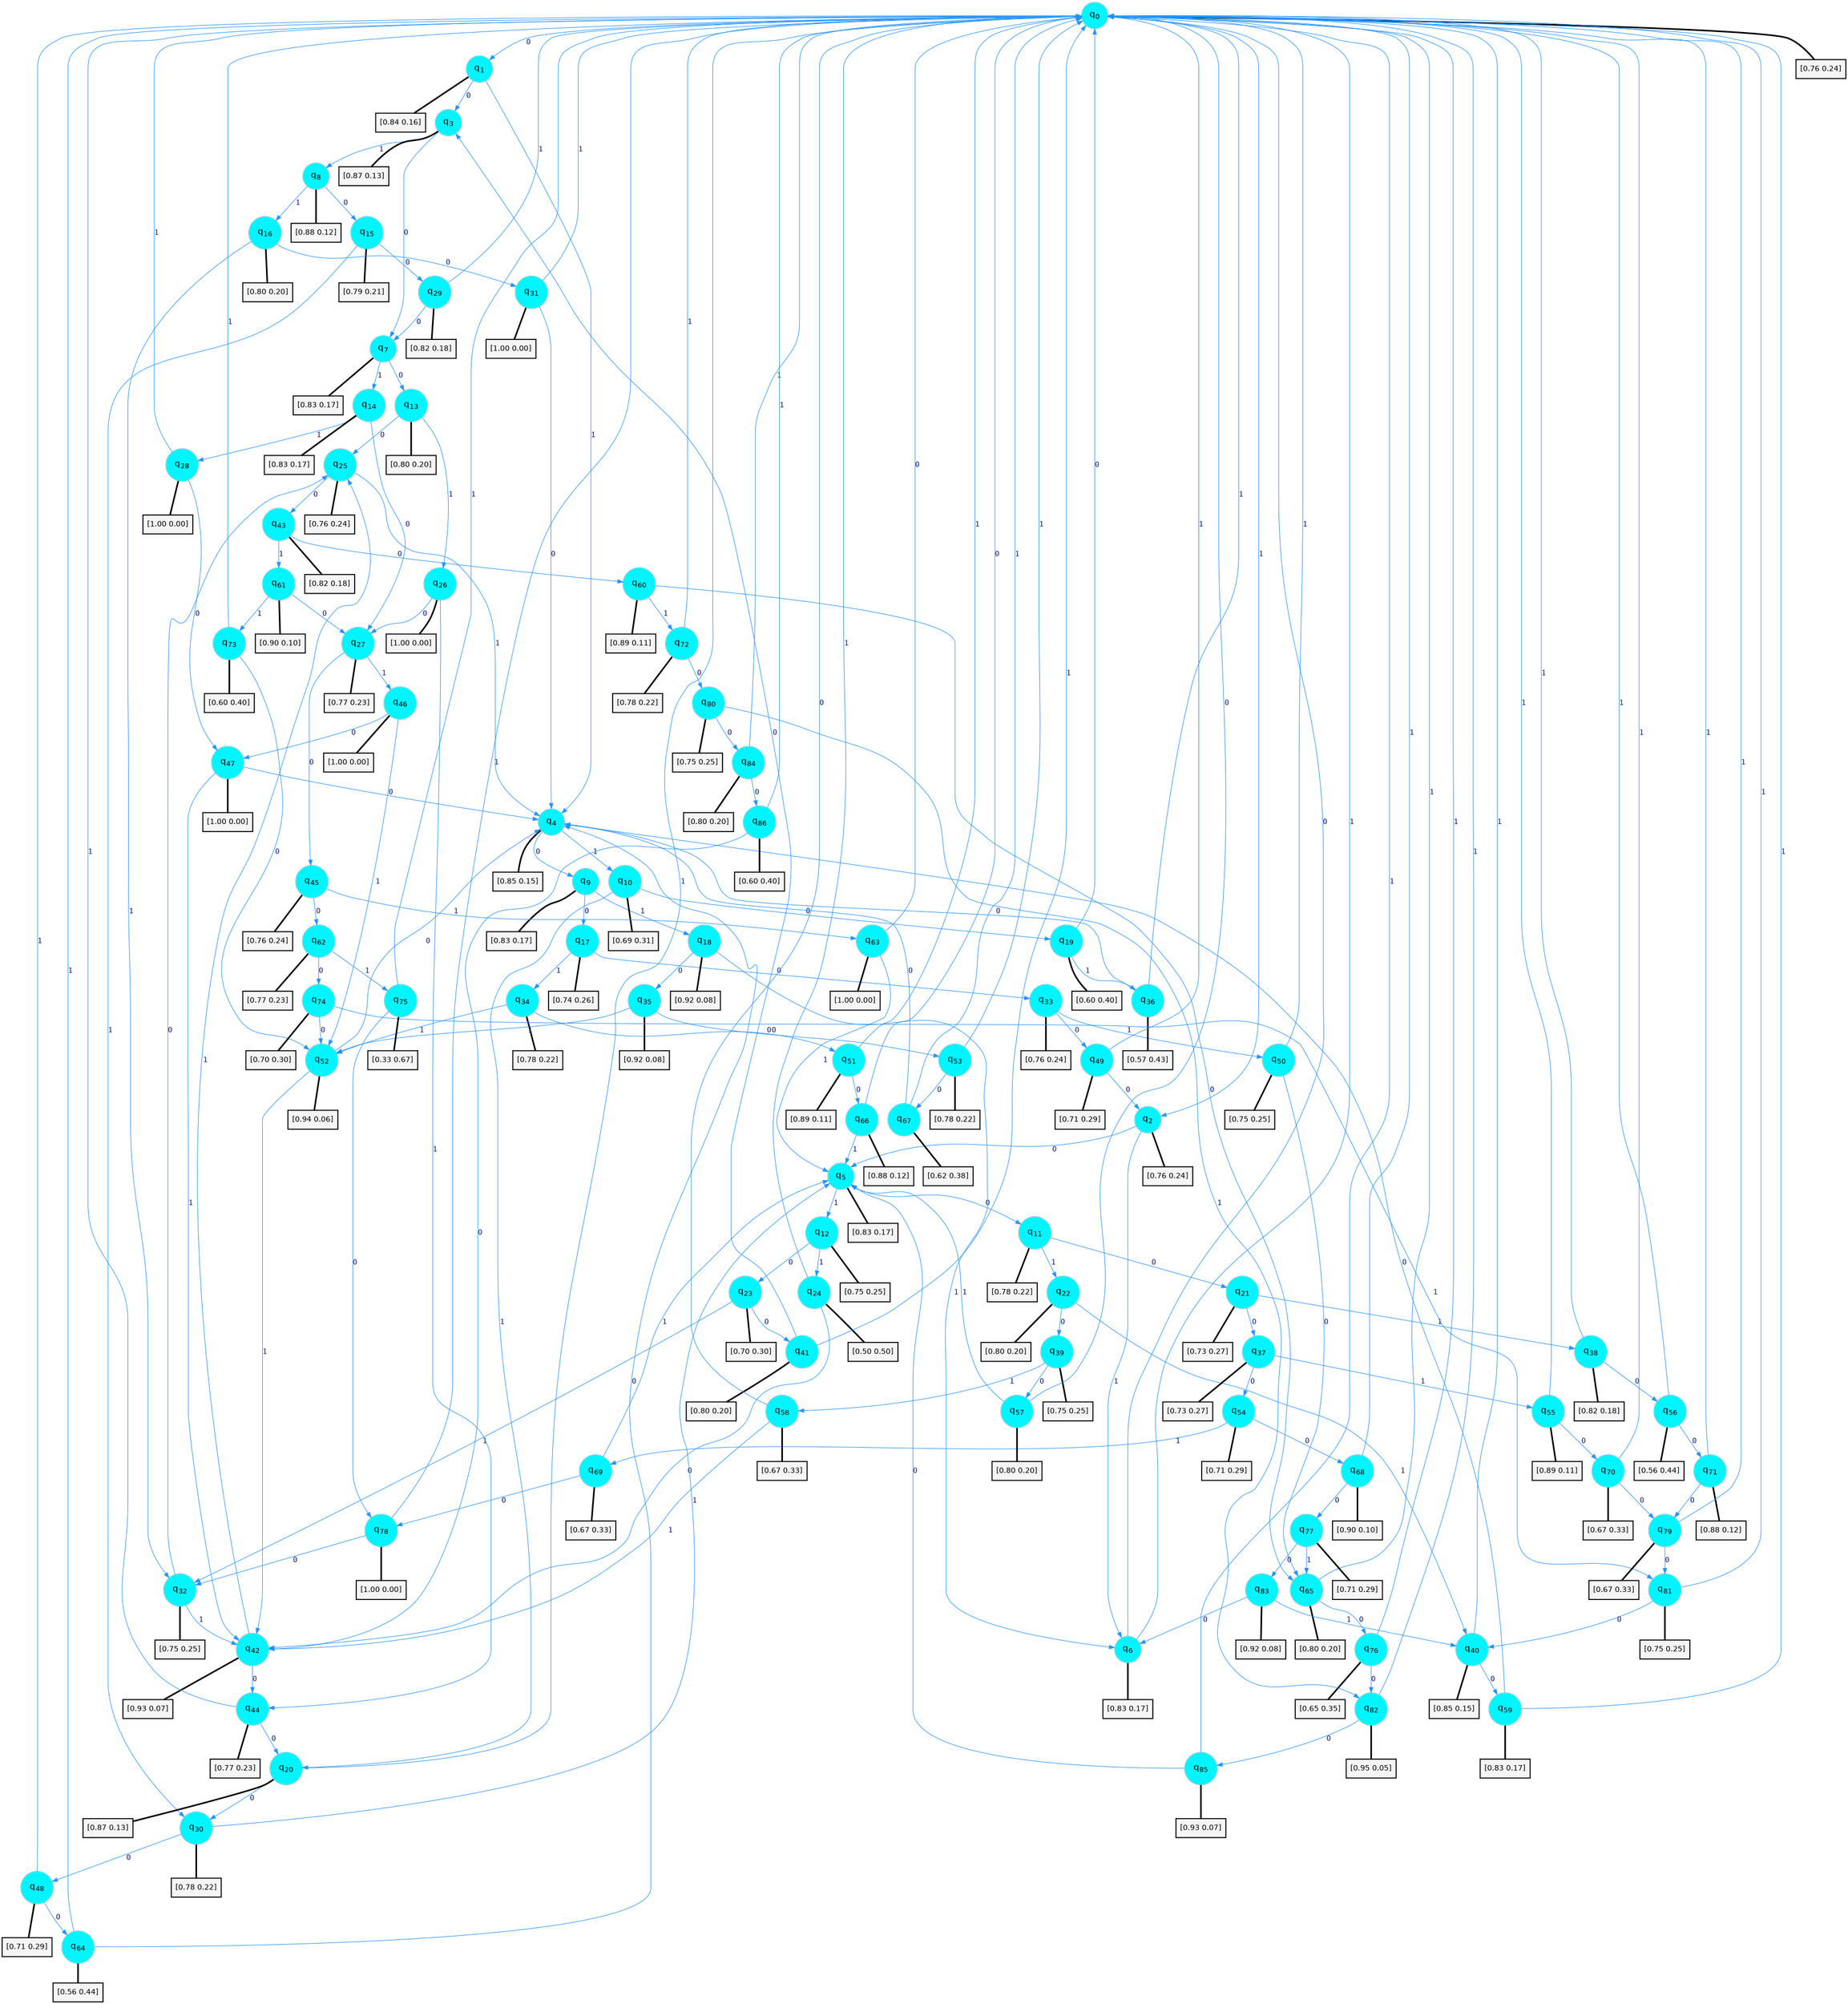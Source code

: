 digraph G {
graph [
bgcolor=transparent, dpi=300, rankdir=TD, size="40,25"];
node [
color=gray, fillcolor=turquoise1, fontcolor=black, fontname=Helvetica, fontsize=16, fontweight=bold, shape=circle, style=filled];
edge [
arrowsize=1, color=dodgerblue1, fontcolor=midnightblue, fontname=courier, fontweight=bold, penwidth=1, style=solid, weight=20];
0[label=<q<SUB>0</SUB>>];
1[label=<q<SUB>1</SUB>>];
2[label=<q<SUB>2</SUB>>];
3[label=<q<SUB>3</SUB>>];
4[label=<q<SUB>4</SUB>>];
5[label=<q<SUB>5</SUB>>];
6[label=<q<SUB>6</SUB>>];
7[label=<q<SUB>7</SUB>>];
8[label=<q<SUB>8</SUB>>];
9[label=<q<SUB>9</SUB>>];
10[label=<q<SUB>10</SUB>>];
11[label=<q<SUB>11</SUB>>];
12[label=<q<SUB>12</SUB>>];
13[label=<q<SUB>13</SUB>>];
14[label=<q<SUB>14</SUB>>];
15[label=<q<SUB>15</SUB>>];
16[label=<q<SUB>16</SUB>>];
17[label=<q<SUB>17</SUB>>];
18[label=<q<SUB>18</SUB>>];
19[label=<q<SUB>19</SUB>>];
20[label=<q<SUB>20</SUB>>];
21[label=<q<SUB>21</SUB>>];
22[label=<q<SUB>22</SUB>>];
23[label=<q<SUB>23</SUB>>];
24[label=<q<SUB>24</SUB>>];
25[label=<q<SUB>25</SUB>>];
26[label=<q<SUB>26</SUB>>];
27[label=<q<SUB>27</SUB>>];
28[label=<q<SUB>28</SUB>>];
29[label=<q<SUB>29</SUB>>];
30[label=<q<SUB>30</SUB>>];
31[label=<q<SUB>31</SUB>>];
32[label=<q<SUB>32</SUB>>];
33[label=<q<SUB>33</SUB>>];
34[label=<q<SUB>34</SUB>>];
35[label=<q<SUB>35</SUB>>];
36[label=<q<SUB>36</SUB>>];
37[label=<q<SUB>37</SUB>>];
38[label=<q<SUB>38</SUB>>];
39[label=<q<SUB>39</SUB>>];
40[label=<q<SUB>40</SUB>>];
41[label=<q<SUB>41</SUB>>];
42[label=<q<SUB>42</SUB>>];
43[label=<q<SUB>43</SUB>>];
44[label=<q<SUB>44</SUB>>];
45[label=<q<SUB>45</SUB>>];
46[label=<q<SUB>46</SUB>>];
47[label=<q<SUB>47</SUB>>];
48[label=<q<SUB>48</SUB>>];
49[label=<q<SUB>49</SUB>>];
50[label=<q<SUB>50</SUB>>];
51[label=<q<SUB>51</SUB>>];
52[label=<q<SUB>52</SUB>>];
53[label=<q<SUB>53</SUB>>];
54[label=<q<SUB>54</SUB>>];
55[label=<q<SUB>55</SUB>>];
56[label=<q<SUB>56</SUB>>];
57[label=<q<SUB>57</SUB>>];
58[label=<q<SUB>58</SUB>>];
59[label=<q<SUB>59</SUB>>];
60[label=<q<SUB>60</SUB>>];
61[label=<q<SUB>61</SUB>>];
62[label=<q<SUB>62</SUB>>];
63[label=<q<SUB>63</SUB>>];
64[label=<q<SUB>64</SUB>>];
65[label=<q<SUB>65</SUB>>];
66[label=<q<SUB>66</SUB>>];
67[label=<q<SUB>67</SUB>>];
68[label=<q<SUB>68</SUB>>];
69[label=<q<SUB>69</SUB>>];
70[label=<q<SUB>70</SUB>>];
71[label=<q<SUB>71</SUB>>];
72[label=<q<SUB>72</SUB>>];
73[label=<q<SUB>73</SUB>>];
74[label=<q<SUB>74</SUB>>];
75[label=<q<SUB>75</SUB>>];
76[label=<q<SUB>76</SUB>>];
77[label=<q<SUB>77</SUB>>];
78[label=<q<SUB>78</SUB>>];
79[label=<q<SUB>79</SUB>>];
80[label=<q<SUB>80</SUB>>];
81[label=<q<SUB>81</SUB>>];
82[label=<q<SUB>82</SUB>>];
83[label=<q<SUB>83</SUB>>];
84[label=<q<SUB>84</SUB>>];
85[label=<q<SUB>85</SUB>>];
86[label=<q<SUB>86</SUB>>];
87[label="[0.76 0.24]", shape=box,fontcolor=black, fontname=Helvetica, fontsize=14, penwidth=2, fillcolor=whitesmoke,color=black];
88[label="[0.84 0.16]", shape=box,fontcolor=black, fontname=Helvetica, fontsize=14, penwidth=2, fillcolor=whitesmoke,color=black];
89[label="[0.76 0.24]", shape=box,fontcolor=black, fontname=Helvetica, fontsize=14, penwidth=2, fillcolor=whitesmoke,color=black];
90[label="[0.87 0.13]", shape=box,fontcolor=black, fontname=Helvetica, fontsize=14, penwidth=2, fillcolor=whitesmoke,color=black];
91[label="[0.85 0.15]", shape=box,fontcolor=black, fontname=Helvetica, fontsize=14, penwidth=2, fillcolor=whitesmoke,color=black];
92[label="[0.83 0.17]", shape=box,fontcolor=black, fontname=Helvetica, fontsize=14, penwidth=2, fillcolor=whitesmoke,color=black];
93[label="[0.83 0.17]", shape=box,fontcolor=black, fontname=Helvetica, fontsize=14, penwidth=2, fillcolor=whitesmoke,color=black];
94[label="[0.83 0.17]", shape=box,fontcolor=black, fontname=Helvetica, fontsize=14, penwidth=2, fillcolor=whitesmoke,color=black];
95[label="[0.88 0.12]", shape=box,fontcolor=black, fontname=Helvetica, fontsize=14, penwidth=2, fillcolor=whitesmoke,color=black];
96[label="[0.83 0.17]", shape=box,fontcolor=black, fontname=Helvetica, fontsize=14, penwidth=2, fillcolor=whitesmoke,color=black];
97[label="[0.69 0.31]", shape=box,fontcolor=black, fontname=Helvetica, fontsize=14, penwidth=2, fillcolor=whitesmoke,color=black];
98[label="[0.78 0.22]", shape=box,fontcolor=black, fontname=Helvetica, fontsize=14, penwidth=2, fillcolor=whitesmoke,color=black];
99[label="[0.75 0.25]", shape=box,fontcolor=black, fontname=Helvetica, fontsize=14, penwidth=2, fillcolor=whitesmoke,color=black];
100[label="[0.80 0.20]", shape=box,fontcolor=black, fontname=Helvetica, fontsize=14, penwidth=2, fillcolor=whitesmoke,color=black];
101[label="[0.83 0.17]", shape=box,fontcolor=black, fontname=Helvetica, fontsize=14, penwidth=2, fillcolor=whitesmoke,color=black];
102[label="[0.79 0.21]", shape=box,fontcolor=black, fontname=Helvetica, fontsize=14, penwidth=2, fillcolor=whitesmoke,color=black];
103[label="[0.80 0.20]", shape=box,fontcolor=black, fontname=Helvetica, fontsize=14, penwidth=2, fillcolor=whitesmoke,color=black];
104[label="[0.74 0.26]", shape=box,fontcolor=black, fontname=Helvetica, fontsize=14, penwidth=2, fillcolor=whitesmoke,color=black];
105[label="[0.92 0.08]", shape=box,fontcolor=black, fontname=Helvetica, fontsize=14, penwidth=2, fillcolor=whitesmoke,color=black];
106[label="[0.60 0.40]", shape=box,fontcolor=black, fontname=Helvetica, fontsize=14, penwidth=2, fillcolor=whitesmoke,color=black];
107[label="[0.87 0.13]", shape=box,fontcolor=black, fontname=Helvetica, fontsize=14, penwidth=2, fillcolor=whitesmoke,color=black];
108[label="[0.73 0.27]", shape=box,fontcolor=black, fontname=Helvetica, fontsize=14, penwidth=2, fillcolor=whitesmoke,color=black];
109[label="[0.80 0.20]", shape=box,fontcolor=black, fontname=Helvetica, fontsize=14, penwidth=2, fillcolor=whitesmoke,color=black];
110[label="[0.70 0.30]", shape=box,fontcolor=black, fontname=Helvetica, fontsize=14, penwidth=2, fillcolor=whitesmoke,color=black];
111[label="[0.50 0.50]", shape=box,fontcolor=black, fontname=Helvetica, fontsize=14, penwidth=2, fillcolor=whitesmoke,color=black];
112[label="[0.76 0.24]", shape=box,fontcolor=black, fontname=Helvetica, fontsize=14, penwidth=2, fillcolor=whitesmoke,color=black];
113[label="[1.00 0.00]", shape=box,fontcolor=black, fontname=Helvetica, fontsize=14, penwidth=2, fillcolor=whitesmoke,color=black];
114[label="[0.77 0.23]", shape=box,fontcolor=black, fontname=Helvetica, fontsize=14, penwidth=2, fillcolor=whitesmoke,color=black];
115[label="[1.00 0.00]", shape=box,fontcolor=black, fontname=Helvetica, fontsize=14, penwidth=2, fillcolor=whitesmoke,color=black];
116[label="[0.82 0.18]", shape=box,fontcolor=black, fontname=Helvetica, fontsize=14, penwidth=2, fillcolor=whitesmoke,color=black];
117[label="[0.78 0.22]", shape=box,fontcolor=black, fontname=Helvetica, fontsize=14, penwidth=2, fillcolor=whitesmoke,color=black];
118[label="[1.00 0.00]", shape=box,fontcolor=black, fontname=Helvetica, fontsize=14, penwidth=2, fillcolor=whitesmoke,color=black];
119[label="[0.75 0.25]", shape=box,fontcolor=black, fontname=Helvetica, fontsize=14, penwidth=2, fillcolor=whitesmoke,color=black];
120[label="[0.76 0.24]", shape=box,fontcolor=black, fontname=Helvetica, fontsize=14, penwidth=2, fillcolor=whitesmoke,color=black];
121[label="[0.78 0.22]", shape=box,fontcolor=black, fontname=Helvetica, fontsize=14, penwidth=2, fillcolor=whitesmoke,color=black];
122[label="[0.92 0.08]", shape=box,fontcolor=black, fontname=Helvetica, fontsize=14, penwidth=2, fillcolor=whitesmoke,color=black];
123[label="[0.57 0.43]", shape=box,fontcolor=black, fontname=Helvetica, fontsize=14, penwidth=2, fillcolor=whitesmoke,color=black];
124[label="[0.73 0.27]", shape=box,fontcolor=black, fontname=Helvetica, fontsize=14, penwidth=2, fillcolor=whitesmoke,color=black];
125[label="[0.82 0.18]", shape=box,fontcolor=black, fontname=Helvetica, fontsize=14, penwidth=2, fillcolor=whitesmoke,color=black];
126[label="[0.75 0.25]", shape=box,fontcolor=black, fontname=Helvetica, fontsize=14, penwidth=2, fillcolor=whitesmoke,color=black];
127[label="[0.85 0.15]", shape=box,fontcolor=black, fontname=Helvetica, fontsize=14, penwidth=2, fillcolor=whitesmoke,color=black];
128[label="[0.80 0.20]", shape=box,fontcolor=black, fontname=Helvetica, fontsize=14, penwidth=2, fillcolor=whitesmoke,color=black];
129[label="[0.93 0.07]", shape=box,fontcolor=black, fontname=Helvetica, fontsize=14, penwidth=2, fillcolor=whitesmoke,color=black];
130[label="[0.82 0.18]", shape=box,fontcolor=black, fontname=Helvetica, fontsize=14, penwidth=2, fillcolor=whitesmoke,color=black];
131[label="[0.77 0.23]", shape=box,fontcolor=black, fontname=Helvetica, fontsize=14, penwidth=2, fillcolor=whitesmoke,color=black];
132[label="[0.76 0.24]", shape=box,fontcolor=black, fontname=Helvetica, fontsize=14, penwidth=2, fillcolor=whitesmoke,color=black];
133[label="[1.00 0.00]", shape=box,fontcolor=black, fontname=Helvetica, fontsize=14, penwidth=2, fillcolor=whitesmoke,color=black];
134[label="[1.00 0.00]", shape=box,fontcolor=black, fontname=Helvetica, fontsize=14, penwidth=2, fillcolor=whitesmoke,color=black];
135[label="[0.71 0.29]", shape=box,fontcolor=black, fontname=Helvetica, fontsize=14, penwidth=2, fillcolor=whitesmoke,color=black];
136[label="[0.71 0.29]", shape=box,fontcolor=black, fontname=Helvetica, fontsize=14, penwidth=2, fillcolor=whitesmoke,color=black];
137[label="[0.75 0.25]", shape=box,fontcolor=black, fontname=Helvetica, fontsize=14, penwidth=2, fillcolor=whitesmoke,color=black];
138[label="[0.89 0.11]", shape=box,fontcolor=black, fontname=Helvetica, fontsize=14, penwidth=2, fillcolor=whitesmoke,color=black];
139[label="[0.94 0.06]", shape=box,fontcolor=black, fontname=Helvetica, fontsize=14, penwidth=2, fillcolor=whitesmoke,color=black];
140[label="[0.78 0.22]", shape=box,fontcolor=black, fontname=Helvetica, fontsize=14, penwidth=2, fillcolor=whitesmoke,color=black];
141[label="[0.71 0.29]", shape=box,fontcolor=black, fontname=Helvetica, fontsize=14, penwidth=2, fillcolor=whitesmoke,color=black];
142[label="[0.89 0.11]", shape=box,fontcolor=black, fontname=Helvetica, fontsize=14, penwidth=2, fillcolor=whitesmoke,color=black];
143[label="[0.56 0.44]", shape=box,fontcolor=black, fontname=Helvetica, fontsize=14, penwidth=2, fillcolor=whitesmoke,color=black];
144[label="[0.80 0.20]", shape=box,fontcolor=black, fontname=Helvetica, fontsize=14, penwidth=2, fillcolor=whitesmoke,color=black];
145[label="[0.67 0.33]", shape=box,fontcolor=black, fontname=Helvetica, fontsize=14, penwidth=2, fillcolor=whitesmoke,color=black];
146[label="[0.83 0.17]", shape=box,fontcolor=black, fontname=Helvetica, fontsize=14, penwidth=2, fillcolor=whitesmoke,color=black];
147[label="[0.89 0.11]", shape=box,fontcolor=black, fontname=Helvetica, fontsize=14, penwidth=2, fillcolor=whitesmoke,color=black];
148[label="[0.90 0.10]", shape=box,fontcolor=black, fontname=Helvetica, fontsize=14, penwidth=2, fillcolor=whitesmoke,color=black];
149[label="[0.77 0.23]", shape=box,fontcolor=black, fontname=Helvetica, fontsize=14, penwidth=2, fillcolor=whitesmoke,color=black];
150[label="[1.00 0.00]", shape=box,fontcolor=black, fontname=Helvetica, fontsize=14, penwidth=2, fillcolor=whitesmoke,color=black];
151[label="[0.56 0.44]", shape=box,fontcolor=black, fontname=Helvetica, fontsize=14, penwidth=2, fillcolor=whitesmoke,color=black];
152[label="[0.80 0.20]", shape=box,fontcolor=black, fontname=Helvetica, fontsize=14, penwidth=2, fillcolor=whitesmoke,color=black];
153[label="[0.88 0.12]", shape=box,fontcolor=black, fontname=Helvetica, fontsize=14, penwidth=2, fillcolor=whitesmoke,color=black];
154[label="[0.62 0.38]", shape=box,fontcolor=black, fontname=Helvetica, fontsize=14, penwidth=2, fillcolor=whitesmoke,color=black];
155[label="[0.90 0.10]", shape=box,fontcolor=black, fontname=Helvetica, fontsize=14, penwidth=2, fillcolor=whitesmoke,color=black];
156[label="[0.67 0.33]", shape=box,fontcolor=black, fontname=Helvetica, fontsize=14, penwidth=2, fillcolor=whitesmoke,color=black];
157[label="[0.67 0.33]", shape=box,fontcolor=black, fontname=Helvetica, fontsize=14, penwidth=2, fillcolor=whitesmoke,color=black];
158[label="[0.88 0.12]", shape=box,fontcolor=black, fontname=Helvetica, fontsize=14, penwidth=2, fillcolor=whitesmoke,color=black];
159[label="[0.78 0.22]", shape=box,fontcolor=black, fontname=Helvetica, fontsize=14, penwidth=2, fillcolor=whitesmoke,color=black];
160[label="[0.60 0.40]", shape=box,fontcolor=black, fontname=Helvetica, fontsize=14, penwidth=2, fillcolor=whitesmoke,color=black];
161[label="[0.70 0.30]", shape=box,fontcolor=black, fontname=Helvetica, fontsize=14, penwidth=2, fillcolor=whitesmoke,color=black];
162[label="[0.33 0.67]", shape=box,fontcolor=black, fontname=Helvetica, fontsize=14, penwidth=2, fillcolor=whitesmoke,color=black];
163[label="[0.65 0.35]", shape=box,fontcolor=black, fontname=Helvetica, fontsize=14, penwidth=2, fillcolor=whitesmoke,color=black];
164[label="[0.71 0.29]", shape=box,fontcolor=black, fontname=Helvetica, fontsize=14, penwidth=2, fillcolor=whitesmoke,color=black];
165[label="[1.00 0.00]", shape=box,fontcolor=black, fontname=Helvetica, fontsize=14, penwidth=2, fillcolor=whitesmoke,color=black];
166[label="[0.67 0.33]", shape=box,fontcolor=black, fontname=Helvetica, fontsize=14, penwidth=2, fillcolor=whitesmoke,color=black];
167[label="[0.75 0.25]", shape=box,fontcolor=black, fontname=Helvetica, fontsize=14, penwidth=2, fillcolor=whitesmoke,color=black];
168[label="[0.75 0.25]", shape=box,fontcolor=black, fontname=Helvetica, fontsize=14, penwidth=2, fillcolor=whitesmoke,color=black];
169[label="[0.95 0.05]", shape=box,fontcolor=black, fontname=Helvetica, fontsize=14, penwidth=2, fillcolor=whitesmoke,color=black];
170[label="[0.92 0.08]", shape=box,fontcolor=black, fontname=Helvetica, fontsize=14, penwidth=2, fillcolor=whitesmoke,color=black];
171[label="[0.80 0.20]", shape=box,fontcolor=black, fontname=Helvetica, fontsize=14, penwidth=2, fillcolor=whitesmoke,color=black];
172[label="[0.93 0.07]", shape=box,fontcolor=black, fontname=Helvetica, fontsize=14, penwidth=2, fillcolor=whitesmoke,color=black];
173[label="[0.60 0.40]", shape=box,fontcolor=black, fontname=Helvetica, fontsize=14, penwidth=2, fillcolor=whitesmoke,color=black];
0->1 [label=0];
0->2 [label=1];
0->87 [arrowhead=none, penwidth=3,color=black];
1->3 [label=0];
1->4 [label=1];
1->88 [arrowhead=none, penwidth=3,color=black];
2->5 [label=0];
2->6 [label=1];
2->89 [arrowhead=none, penwidth=3,color=black];
3->7 [label=0];
3->8 [label=1];
3->90 [arrowhead=none, penwidth=3,color=black];
4->9 [label=0];
4->10 [label=1];
4->91 [arrowhead=none, penwidth=3,color=black];
5->11 [label=0];
5->12 [label=1];
5->92 [arrowhead=none, penwidth=3,color=black];
6->0 [label=0];
6->0 [label=1];
6->93 [arrowhead=none, penwidth=3,color=black];
7->13 [label=0];
7->14 [label=1];
7->94 [arrowhead=none, penwidth=3,color=black];
8->15 [label=0];
8->16 [label=1];
8->95 [arrowhead=none, penwidth=3,color=black];
9->17 [label=0];
9->18 [label=1];
9->96 [arrowhead=none, penwidth=3,color=black];
10->19 [label=0];
10->20 [label=1];
10->97 [arrowhead=none, penwidth=3,color=black];
11->21 [label=0];
11->22 [label=1];
11->98 [arrowhead=none, penwidth=3,color=black];
12->23 [label=0];
12->24 [label=1];
12->99 [arrowhead=none, penwidth=3,color=black];
13->25 [label=0];
13->26 [label=1];
13->100 [arrowhead=none, penwidth=3,color=black];
14->27 [label=0];
14->28 [label=1];
14->101 [arrowhead=none, penwidth=3,color=black];
15->29 [label=0];
15->30 [label=1];
15->102 [arrowhead=none, penwidth=3,color=black];
16->31 [label=0];
16->32 [label=1];
16->103 [arrowhead=none, penwidth=3,color=black];
17->33 [label=0];
17->34 [label=1];
17->104 [arrowhead=none, penwidth=3,color=black];
18->35 [label=0];
18->6 [label=1];
18->105 [arrowhead=none, penwidth=3,color=black];
19->0 [label=0];
19->36 [label=1];
19->106 [arrowhead=none, penwidth=3,color=black];
20->30 [label=0];
20->0 [label=1];
20->107 [arrowhead=none, penwidth=3,color=black];
21->37 [label=0];
21->38 [label=1];
21->108 [arrowhead=none, penwidth=3,color=black];
22->39 [label=0];
22->40 [label=1];
22->109 [arrowhead=none, penwidth=3,color=black];
23->41 [label=0];
23->32 [label=1];
23->110 [arrowhead=none, penwidth=3,color=black];
24->42 [label=0];
24->0 [label=1];
24->111 [arrowhead=none, penwidth=3,color=black];
25->43 [label=0];
25->4 [label=1];
25->112 [arrowhead=none, penwidth=3,color=black];
26->27 [label=0];
26->44 [label=1];
26->113 [arrowhead=none, penwidth=3,color=black];
27->45 [label=0];
27->46 [label=1];
27->114 [arrowhead=none, penwidth=3,color=black];
28->47 [label=0];
28->0 [label=1];
28->115 [arrowhead=none, penwidth=3,color=black];
29->7 [label=0];
29->0 [label=1];
29->116 [arrowhead=none, penwidth=3,color=black];
30->48 [label=0];
30->5 [label=1];
30->117 [arrowhead=none, penwidth=3,color=black];
31->4 [label=0];
31->0 [label=1];
31->118 [arrowhead=none, penwidth=3,color=black];
32->25 [label=0];
32->42 [label=1];
32->119 [arrowhead=none, penwidth=3,color=black];
33->49 [label=0];
33->50 [label=1];
33->120 [arrowhead=none, penwidth=3,color=black];
34->51 [label=0];
34->52 [label=1];
34->121 [arrowhead=none, penwidth=3,color=black];
35->53 [label=0];
35->52 [label=1];
35->122 [arrowhead=none, penwidth=3,color=black];
36->4 [label=0];
36->0 [label=1];
36->123 [arrowhead=none, penwidth=3,color=black];
37->54 [label=0];
37->55 [label=1];
37->124 [arrowhead=none, penwidth=3,color=black];
38->56 [label=0];
38->0 [label=1];
38->125 [arrowhead=none, penwidth=3,color=black];
39->57 [label=0];
39->58 [label=1];
39->126 [arrowhead=none, penwidth=3,color=black];
40->59 [label=0];
40->0 [label=1];
40->127 [arrowhead=none, penwidth=3,color=black];
41->3 [label=0];
41->0 [label=1];
41->128 [arrowhead=none, penwidth=3,color=black];
42->44 [label=0];
42->25 [label=1];
42->129 [arrowhead=none, penwidth=3,color=black];
43->60 [label=0];
43->61 [label=1];
43->130 [arrowhead=none, penwidth=3,color=black];
44->20 [label=0];
44->0 [label=1];
44->131 [arrowhead=none, penwidth=3,color=black];
45->62 [label=0];
45->63 [label=1];
45->132 [arrowhead=none, penwidth=3,color=black];
46->47 [label=0];
46->52 [label=1];
46->133 [arrowhead=none, penwidth=3,color=black];
47->4 [label=0];
47->42 [label=1];
47->134 [arrowhead=none, penwidth=3,color=black];
48->64 [label=0];
48->0 [label=1];
48->135 [arrowhead=none, penwidth=3,color=black];
49->2 [label=0];
49->0 [label=1];
49->136 [arrowhead=none, penwidth=3,color=black];
50->65 [label=0];
50->0 [label=1];
50->137 [arrowhead=none, penwidth=3,color=black];
51->66 [label=0];
51->0 [label=1];
51->138 [arrowhead=none, penwidth=3,color=black];
52->4 [label=0];
52->42 [label=1];
52->139 [arrowhead=none, penwidth=3,color=black];
53->67 [label=0];
53->0 [label=1];
53->140 [arrowhead=none, penwidth=3,color=black];
54->68 [label=0];
54->69 [label=1];
54->141 [arrowhead=none, penwidth=3,color=black];
55->70 [label=0];
55->0 [label=1];
55->142 [arrowhead=none, penwidth=3,color=black];
56->71 [label=0];
56->0 [label=1];
56->143 [arrowhead=none, penwidth=3,color=black];
57->0 [label=0];
57->5 [label=1];
57->144 [arrowhead=none, penwidth=3,color=black];
58->0 [label=0];
58->42 [label=1];
58->145 [arrowhead=none, penwidth=3,color=black];
59->4 [label=0];
59->0 [label=1];
59->146 [arrowhead=none, penwidth=3,color=black];
60->65 [label=0];
60->72 [label=1];
60->147 [arrowhead=none, penwidth=3,color=black];
61->27 [label=0];
61->73 [label=1];
61->148 [arrowhead=none, penwidth=3,color=black];
62->74 [label=0];
62->75 [label=1];
62->149 [arrowhead=none, penwidth=3,color=black];
63->0 [label=0];
63->5 [label=1];
63->150 [arrowhead=none, penwidth=3,color=black];
64->4 [label=0];
64->0 [label=1];
64->151 [arrowhead=none, penwidth=3,color=black];
65->76 [label=0];
65->0 [label=1];
65->152 [arrowhead=none, penwidth=3,color=black];
66->0 [label=0];
66->5 [label=1];
66->153 [arrowhead=none, penwidth=3,color=black];
67->4 [label=0];
67->0 [label=1];
67->154 [arrowhead=none, penwidth=3,color=black];
68->77 [label=0];
68->0 [label=1];
68->155 [arrowhead=none, penwidth=3,color=black];
69->78 [label=0];
69->5 [label=1];
69->156 [arrowhead=none, penwidth=3,color=black];
70->79 [label=0];
70->0 [label=1];
70->157 [arrowhead=none, penwidth=3,color=black];
71->79 [label=0];
71->0 [label=1];
71->158 [arrowhead=none, penwidth=3,color=black];
72->80 [label=0];
72->0 [label=1];
72->159 [arrowhead=none, penwidth=3,color=black];
73->52 [label=0];
73->0 [label=1];
73->160 [arrowhead=none, penwidth=3,color=black];
74->52 [label=0];
74->81 [label=1];
74->161 [arrowhead=none, penwidth=3,color=black];
75->78 [label=0];
75->0 [label=1];
75->162 [arrowhead=none, penwidth=3,color=black];
76->82 [label=0];
76->0 [label=1];
76->163 [arrowhead=none, penwidth=3,color=black];
77->83 [label=0];
77->65 [label=1];
77->164 [arrowhead=none, penwidth=3,color=black];
78->32 [label=0];
78->0 [label=1];
78->165 [arrowhead=none, penwidth=3,color=black];
79->81 [label=0];
79->0 [label=1];
79->166 [arrowhead=none, penwidth=3,color=black];
80->84 [label=0];
80->82 [label=1];
80->167 [arrowhead=none, penwidth=3,color=black];
81->40 [label=0];
81->0 [label=1];
81->168 [arrowhead=none, penwidth=3,color=black];
82->85 [label=0];
82->0 [label=1];
82->169 [arrowhead=none, penwidth=3,color=black];
83->6 [label=0];
83->40 [label=1];
83->170 [arrowhead=none, penwidth=3,color=black];
84->86 [label=0];
84->0 [label=1];
84->171 [arrowhead=none, penwidth=3,color=black];
85->5 [label=0];
85->0 [label=1];
85->172 [arrowhead=none, penwidth=3,color=black];
86->42 [label=0];
86->0 [label=1];
86->173 [arrowhead=none, penwidth=3,color=black];
}
